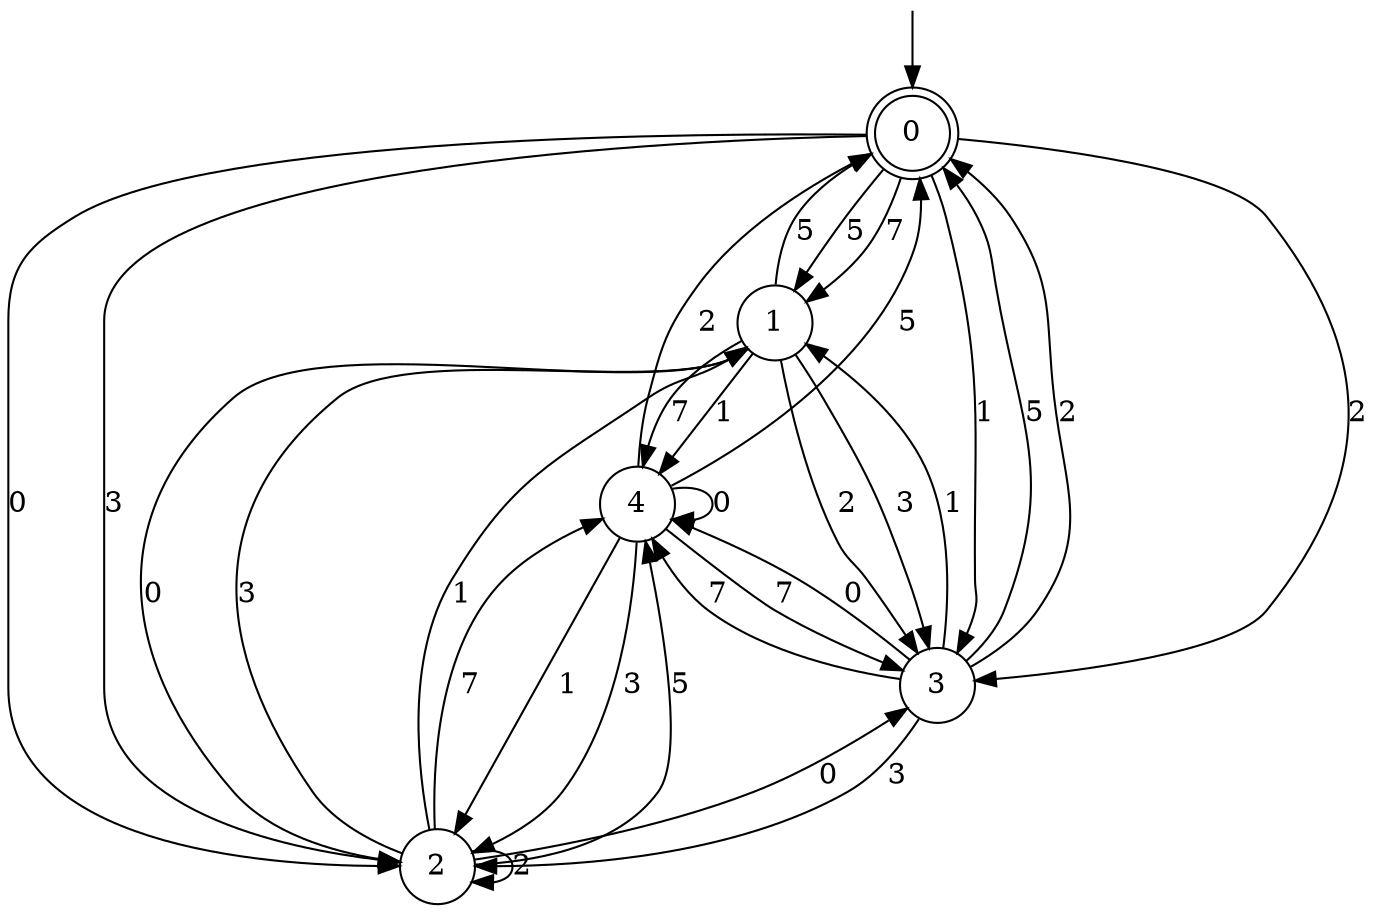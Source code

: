 digraph g {

	s0 [shape="doublecircle" label="0"];
	s1 [shape="circle" label="1"];
	s2 [shape="circle" label="2"];
	s3 [shape="circle" label="3"];
	s4 [shape="circle" label="4"];
	s0 -> s1 [label="5"];
	s0 -> s2 [label="0"];
	s0 -> s3 [label="2"];
	s0 -> s2 [label="3"];
	s0 -> s3 [label="1"];
	s0 -> s1 [label="7"];
	s1 -> s0 [label="5"];
	s1 -> s2 [label="0"];
	s1 -> s3 [label="2"];
	s1 -> s3 [label="3"];
	s1 -> s4 [label="1"];
	s1 -> s4 [label="7"];
	s2 -> s4 [label="5"];
	s2 -> s3 [label="0"];
	s2 -> s2 [label="2"];
	s2 -> s1 [label="3"];
	s2 -> s1 [label="1"];
	s2 -> s4 [label="7"];
	s3 -> s0 [label="5"];
	s3 -> s4 [label="0"];
	s3 -> s0 [label="2"];
	s3 -> s2 [label="3"];
	s3 -> s1 [label="1"];
	s3 -> s4 [label="7"];
	s4 -> s0 [label="5"];
	s4 -> s4 [label="0"];
	s4 -> s0 [label="2"];
	s4 -> s2 [label="3"];
	s4 -> s2 [label="1"];
	s4 -> s3 [label="7"];

__start0 [label="" shape="none" width="0" height="0"];
__start0 -> s0;

}
